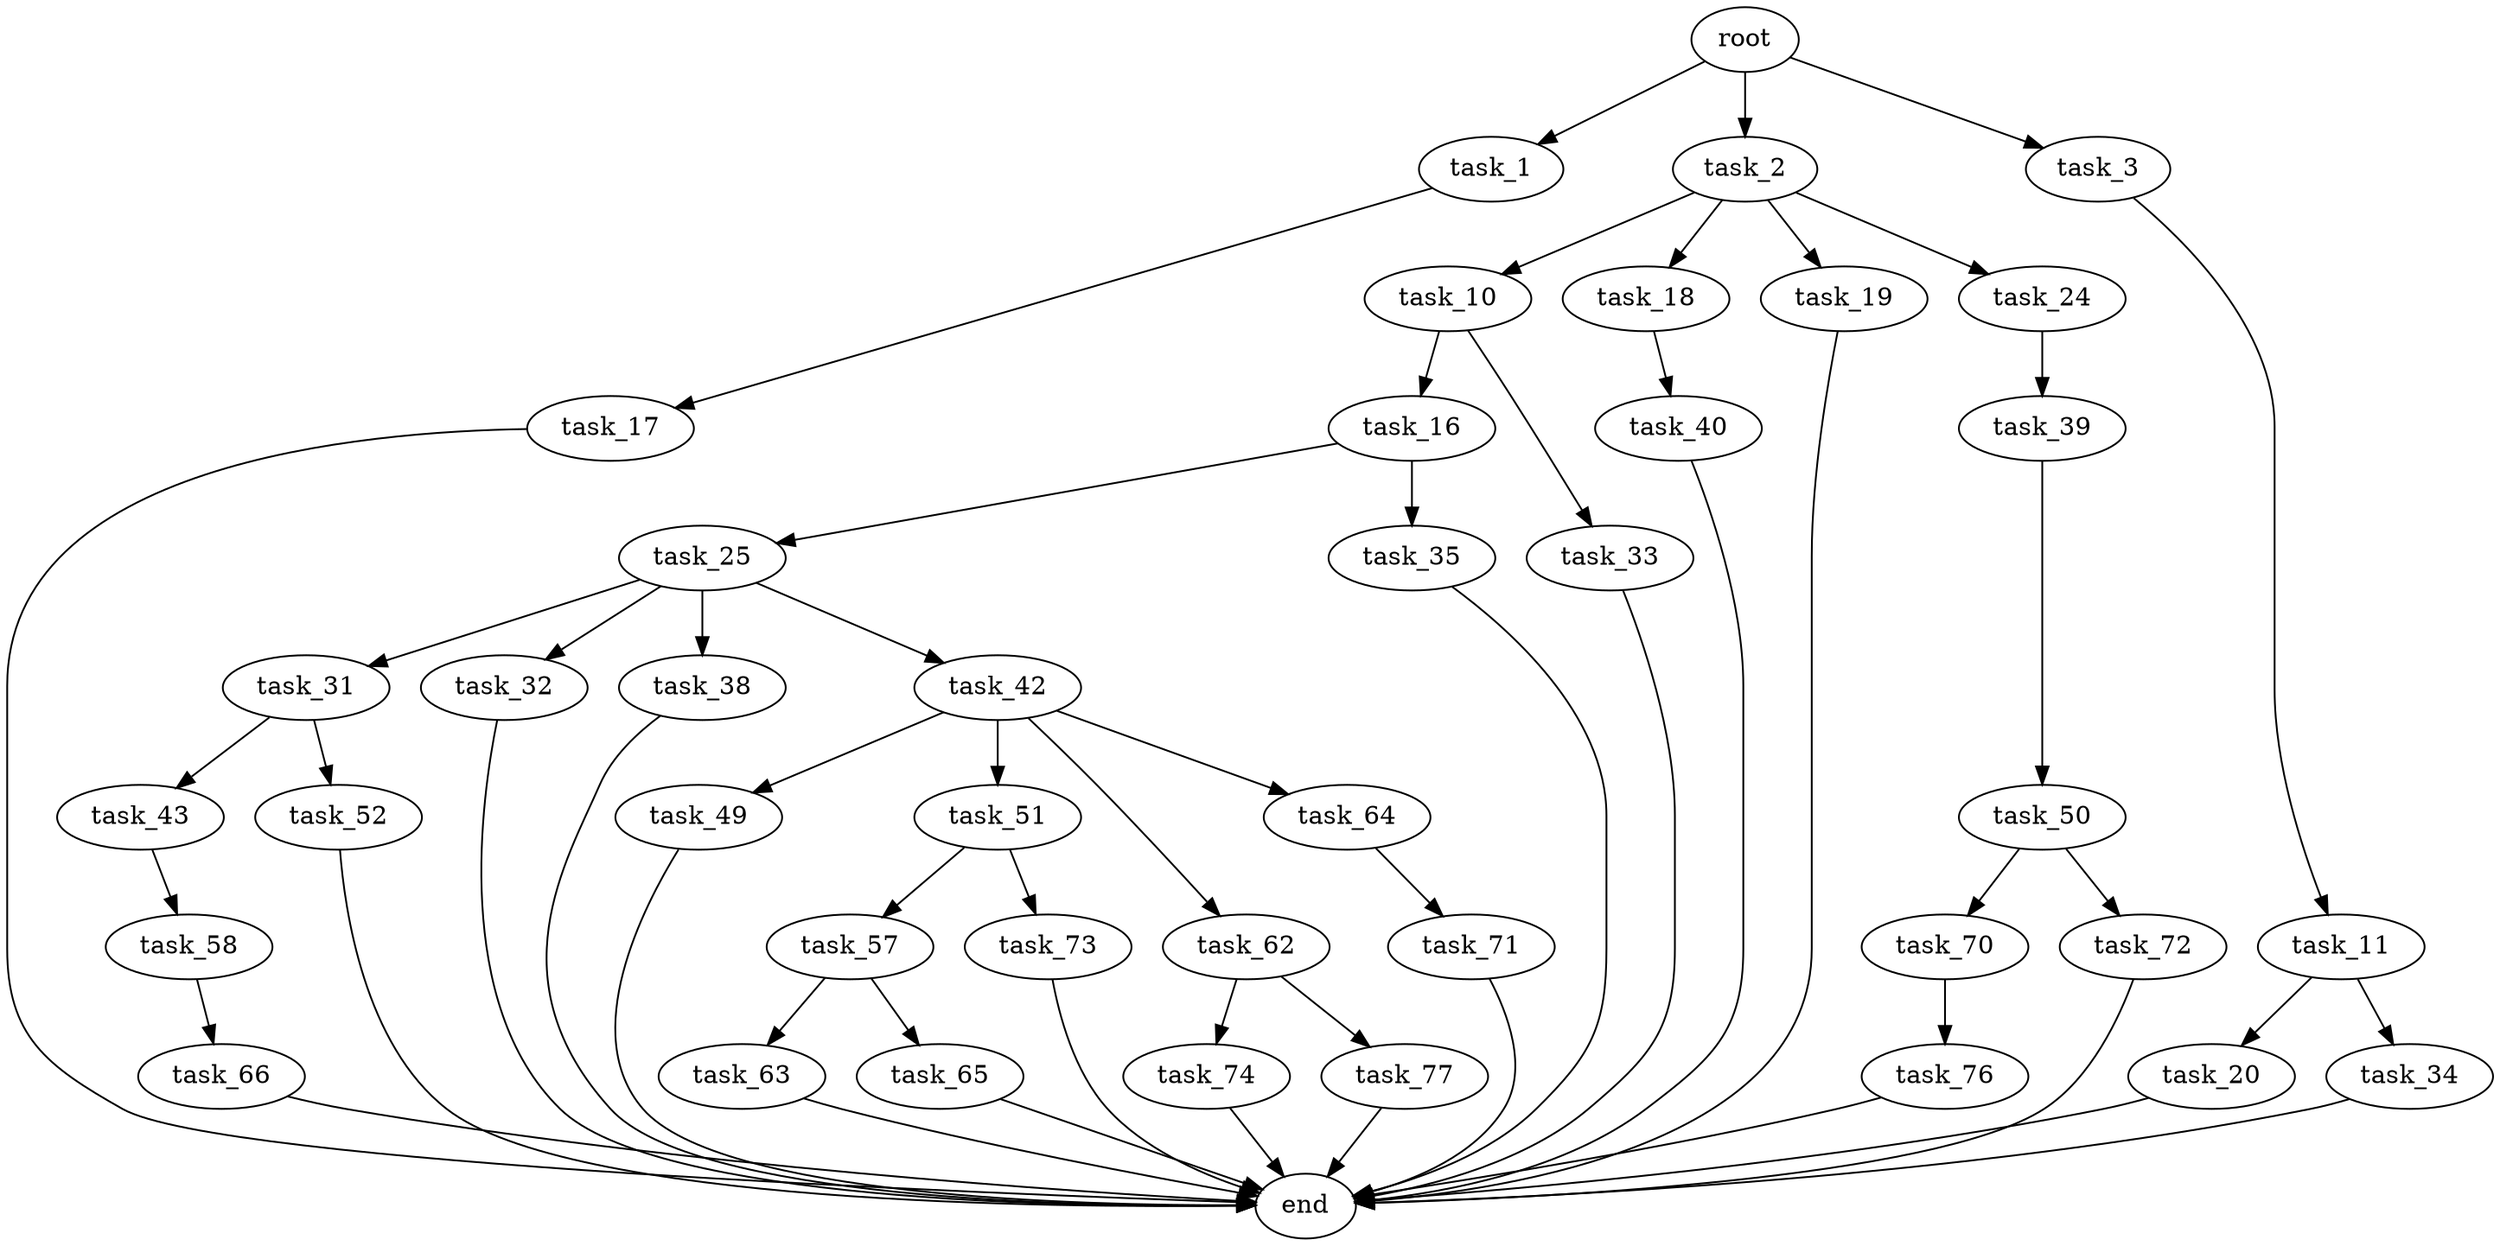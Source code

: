 digraph G {
  root [size="0.000000"];
  task_1 [size="2521867319.000000"];
  task_2 [size="9782697490.000000"];
  task_3 [size="437472755334.000000"];
  task_10 [size="11259405264.000000"];
  task_11 [size="275958591345.000000"];
  task_16 [size="8589934592.000000"];
  task_17 [size="68719476736.000000"];
  task_18 [size="15002269909.000000"];
  task_19 [size="134217728000.000000"];
  task_20 [size="19077289441.000000"];
  task_24 [size="11295150420.000000"];
  task_25 [size="368293445632.000000"];
  task_31 [size="12237142106.000000"];
  task_32 [size="134217728000.000000"];
  task_33 [size="176443658887.000000"];
  task_34 [size="68719476736.000000"];
  task_35 [size="549755813888.000000"];
  task_38 [size="179996832228.000000"];
  task_39 [size="368293445632.000000"];
  task_40 [size="368293445632.000000"];
  task_42 [size="37773218030.000000"];
  task_43 [size="1073741824000.000000"];
  task_49 [size="1073741824000.000000"];
  task_50 [size="68719476736.000000"];
  task_51 [size="368293445632.000000"];
  task_52 [size="348894296411.000000"];
  task_57 [size="28991029248.000000"];
  task_58 [size="231928233984.000000"];
  task_62 [size="782757789696.000000"];
  task_63 [size="19965752465.000000"];
  task_64 [size="28991029248.000000"];
  task_65 [size="8589934592.000000"];
  task_66 [size="325555574592.000000"];
  task_70 [size="68719476736.000000"];
  task_71 [size="99693922168.000000"];
  task_72 [size="1046571239.000000"];
  task_73 [size="134217728000.000000"];
  task_74 [size="549755813888.000000"];
  task_76 [size="17704798070.000000"];
  task_77 [size="1073741824000.000000"];
  end [size="0.000000"];

  root -> task_1 [size="1.000000"];
  root -> task_2 [size="1.000000"];
  root -> task_3 [size="1.000000"];
  task_1 -> task_17 [size="134217728.000000"];
  task_2 -> task_10 [size="301989888.000000"];
  task_2 -> task_18 [size="301989888.000000"];
  task_2 -> task_19 [size="301989888.000000"];
  task_2 -> task_24 [size="301989888.000000"];
  task_3 -> task_11 [size="536870912.000000"];
  task_10 -> task_16 [size="33554432.000000"];
  task_10 -> task_33 [size="33554432.000000"];
  task_11 -> task_20 [size="209715200.000000"];
  task_11 -> task_34 [size="209715200.000000"];
  task_16 -> task_25 [size="33554432.000000"];
  task_16 -> task_35 [size="33554432.000000"];
  task_17 -> end [size="1.000000"];
  task_18 -> task_40 [size="301989888.000000"];
  task_19 -> end [size="1.000000"];
  task_20 -> end [size="1.000000"];
  task_24 -> task_39 [size="301989888.000000"];
  task_25 -> task_31 [size="411041792.000000"];
  task_25 -> task_32 [size="411041792.000000"];
  task_25 -> task_38 [size="411041792.000000"];
  task_25 -> task_42 [size="411041792.000000"];
  task_31 -> task_43 [size="209715200.000000"];
  task_31 -> task_52 [size="209715200.000000"];
  task_32 -> end [size="1.000000"];
  task_33 -> end [size="1.000000"];
  task_34 -> end [size="1.000000"];
  task_35 -> end [size="1.000000"];
  task_38 -> end [size="1.000000"];
  task_39 -> task_50 [size="411041792.000000"];
  task_40 -> end [size="1.000000"];
  task_42 -> task_49 [size="679477248.000000"];
  task_42 -> task_51 [size="679477248.000000"];
  task_42 -> task_62 [size="679477248.000000"];
  task_42 -> task_64 [size="679477248.000000"];
  task_43 -> task_58 [size="838860800.000000"];
  task_49 -> end [size="1.000000"];
  task_50 -> task_70 [size="134217728.000000"];
  task_50 -> task_72 [size="134217728.000000"];
  task_51 -> task_57 [size="411041792.000000"];
  task_51 -> task_73 [size="411041792.000000"];
  task_52 -> end [size="1.000000"];
  task_57 -> task_63 [size="75497472.000000"];
  task_57 -> task_65 [size="75497472.000000"];
  task_58 -> task_66 [size="301989888.000000"];
  task_62 -> task_74 [size="679477248.000000"];
  task_62 -> task_77 [size="679477248.000000"];
  task_63 -> end [size="1.000000"];
  task_64 -> task_71 [size="75497472.000000"];
  task_65 -> end [size="1.000000"];
  task_66 -> end [size="1.000000"];
  task_70 -> task_76 [size="134217728.000000"];
  task_71 -> end [size="1.000000"];
  task_72 -> end [size="1.000000"];
  task_73 -> end [size="1.000000"];
  task_74 -> end [size="1.000000"];
  task_76 -> end [size="1.000000"];
  task_77 -> end [size="1.000000"];
}
